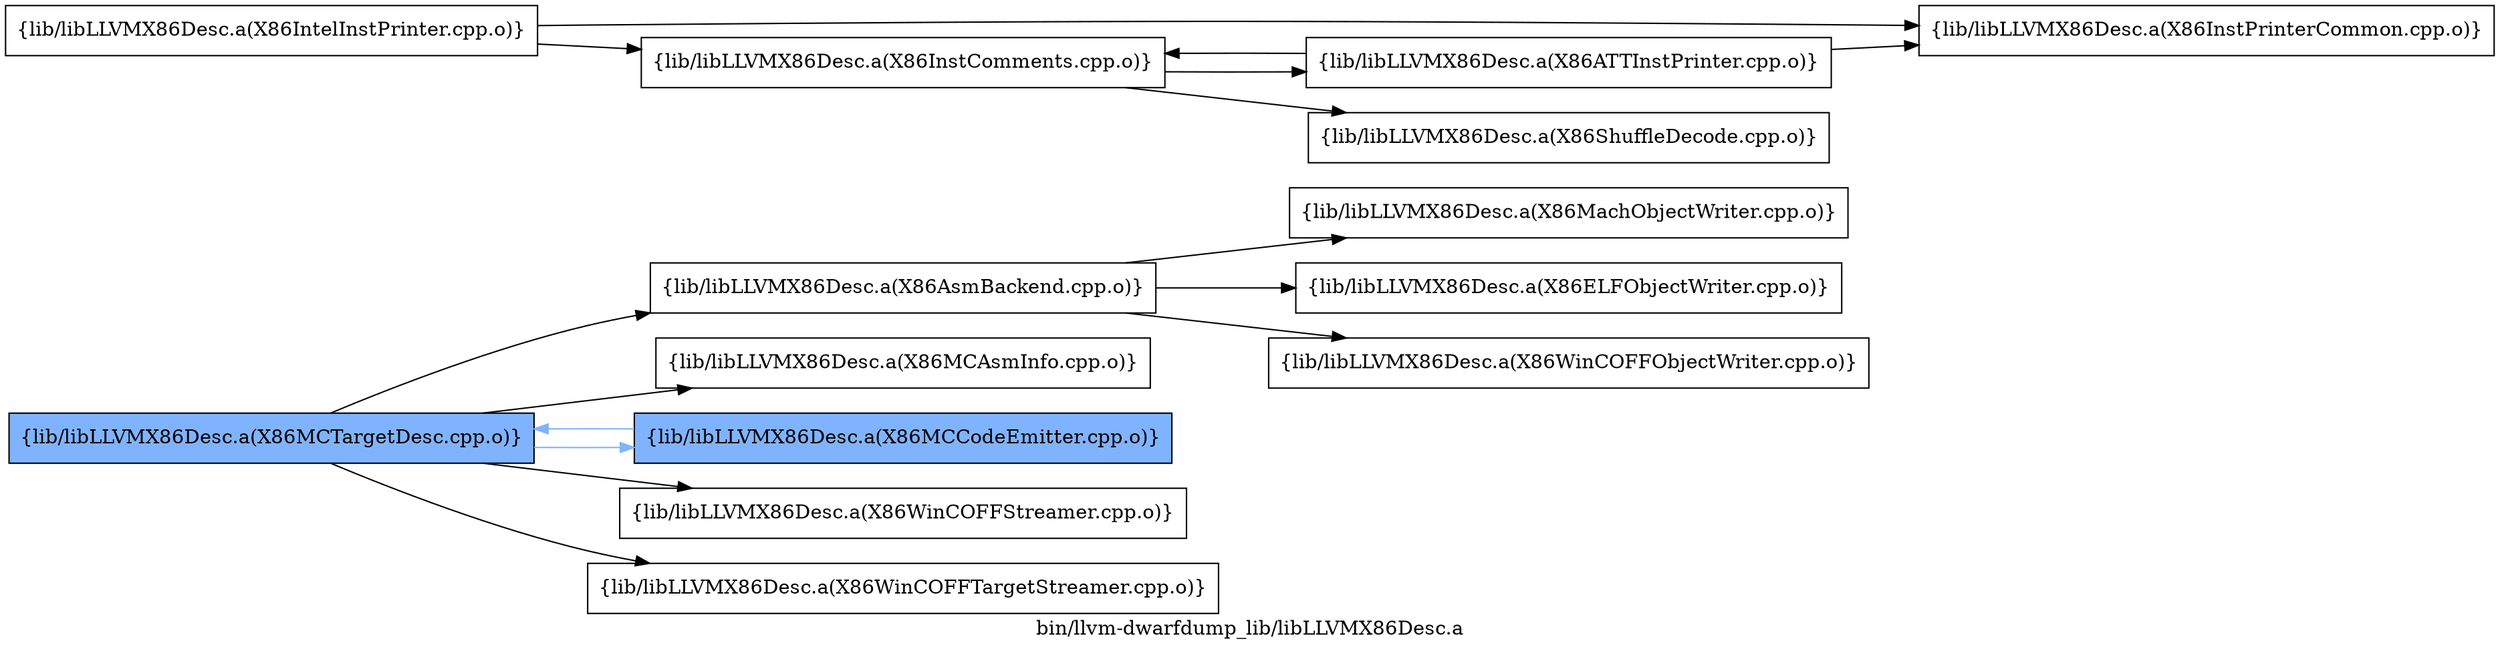 digraph "bin/llvm-dwarfdump_lib/libLLVMX86Desc.a" {
	label="bin/llvm-dwarfdump_lib/libLLVMX86Desc.a";
	rankdir=LR;
	{ rank=same; Node0x55f3affa16f8;  }
	{ rank=same; Node0x55f3aff9b988; Node0x55f3aff9bbb8; Node0x55f3aff9aee8; Node0x55f3aff9d5f8; Node0x55f3aff9f718;  }

	Node0x55f3affa16f8 [shape=record,shape=box,group=1,style=filled,fillcolor="0.600000 0.5 1",label="{lib/libLLVMX86Desc.a(X86MCTargetDesc.cpp.o)}"];
	Node0x55f3affa16f8 -> Node0x55f3aff9b988;
	Node0x55f3affa16f8 -> Node0x55f3aff9bbb8;
	Node0x55f3affa16f8 -> Node0x55f3aff9aee8[color="0.600000 0.5 1"];
	Node0x55f3affa16f8 -> Node0x55f3aff9d5f8;
	Node0x55f3affa16f8 -> Node0x55f3aff9f718;
	Node0x55f3aff9b988 [shape=record,shape=box,group=0,label="{lib/libLLVMX86Desc.a(X86AsmBackend.cpp.o)}"];
	Node0x55f3aff9b988 -> Node0x55f3affa15b8;
	Node0x55f3aff9b988 -> Node0x55f3affa1608;
	Node0x55f3aff9b988 -> Node0x55f3aff9e868;
	Node0x55f3aff9bbb8 [shape=record,shape=box,group=0,label="{lib/libLLVMX86Desc.a(X86MCAsmInfo.cpp.o)}"];
	Node0x55f3aff9aee8 [shape=record,shape=box,group=1,style=filled,fillcolor="0.600000 0.5 1",label="{lib/libLLVMX86Desc.a(X86MCCodeEmitter.cpp.o)}"];
	Node0x55f3aff9aee8 -> Node0x55f3affa16f8[color="0.600000 0.5 1"];
	Node0x55f3aff9d5f8 [shape=record,shape=box,group=0,label="{lib/libLLVMX86Desc.a(X86WinCOFFStreamer.cpp.o)}"];
	Node0x55f3aff9f718 [shape=record,shape=box,group=0,label="{lib/libLLVMX86Desc.a(X86WinCOFFTargetStreamer.cpp.o)}"];
	Node0x55f3aff9e1d8 [shape=record,shape=box,group=0,label="{lib/libLLVMX86Desc.a(X86IntelInstPrinter.cpp.o)}"];
	Node0x55f3aff9e1d8 -> Node0x55f3aff9d4b8;
	Node0x55f3aff9e1d8 -> Node0x55f3aff9dc88;
	Node0x55f3aff9d4b8 [shape=record,shape=box,group=0,label="{lib/libLLVMX86Desc.a(X86InstPrinterCommon.cpp.o)}"];
	Node0x55f3aff9dc88 [shape=record,shape=box,group=0,label="{lib/libLLVMX86Desc.a(X86InstComments.cpp.o)}"];
	Node0x55f3aff9dc88 -> Node0x55f3aff9fa38;
	Node0x55f3aff9dc88 -> Node0x55f3aff9ecc8;
	Node0x55f3aff9fa38 [shape=record,shape=box,group=0,label="{lib/libLLVMX86Desc.a(X86ATTInstPrinter.cpp.o)}"];
	Node0x55f3aff9fa38 -> Node0x55f3aff9d4b8;
	Node0x55f3aff9fa38 -> Node0x55f3aff9dc88;
	Node0x55f3aff9ecc8 [shape=record,shape=box,group=0,label="{lib/libLLVMX86Desc.a(X86ShuffleDecode.cpp.o)}"];
	Node0x55f3affa15b8 [shape=record,shape=box,group=0,label="{lib/libLLVMX86Desc.a(X86MachObjectWriter.cpp.o)}"];
	Node0x55f3affa1608 [shape=record,shape=box,group=0,label="{lib/libLLVMX86Desc.a(X86ELFObjectWriter.cpp.o)}"];
	Node0x55f3aff9e868 [shape=record,shape=box,group=0,label="{lib/libLLVMX86Desc.a(X86WinCOFFObjectWriter.cpp.o)}"];
}
